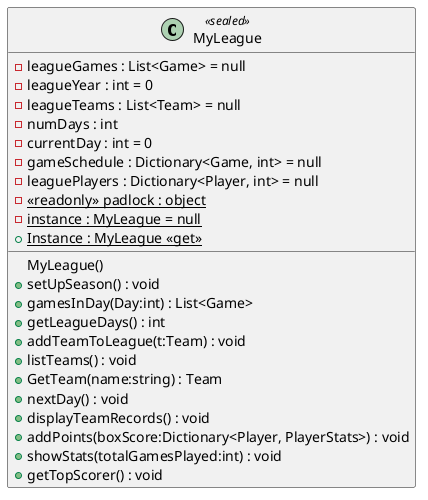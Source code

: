 @startuml MyLeague
class MyLeague <<sealed>> {
    - leagueGames : List<Game> = null
    - leagueYear : int = 0
    - leagueTeams : List<Team> = null
    - numDays : int
    - currentDay : int = 0
    - gameSchedule : Dictionary<Game, int> = null
    - leaguePlayers : Dictionary<Player, int> = null
    MyLeague()
    - {static} <<readonly>> padlock : object
    - {static} instance : MyLeague = null
    + {static} Instance : MyLeague <<get>>
    + setUpSeason() : void
    + gamesInDay(Day:int) : List<Game>
    + getLeagueDays() : int
    + addTeamToLeague(t:Team) : void
    + listTeams() : void
    + GetTeam(name:string) : Team
    + nextDay() : void
    + displayTeamRecords() : void
    + addPoints(boxScore:Dictionary<Player, PlayerStats>) : void
    + showStats(totalGamesPlayed:int) : void
    + getTopScorer() : void
}
@enduml
